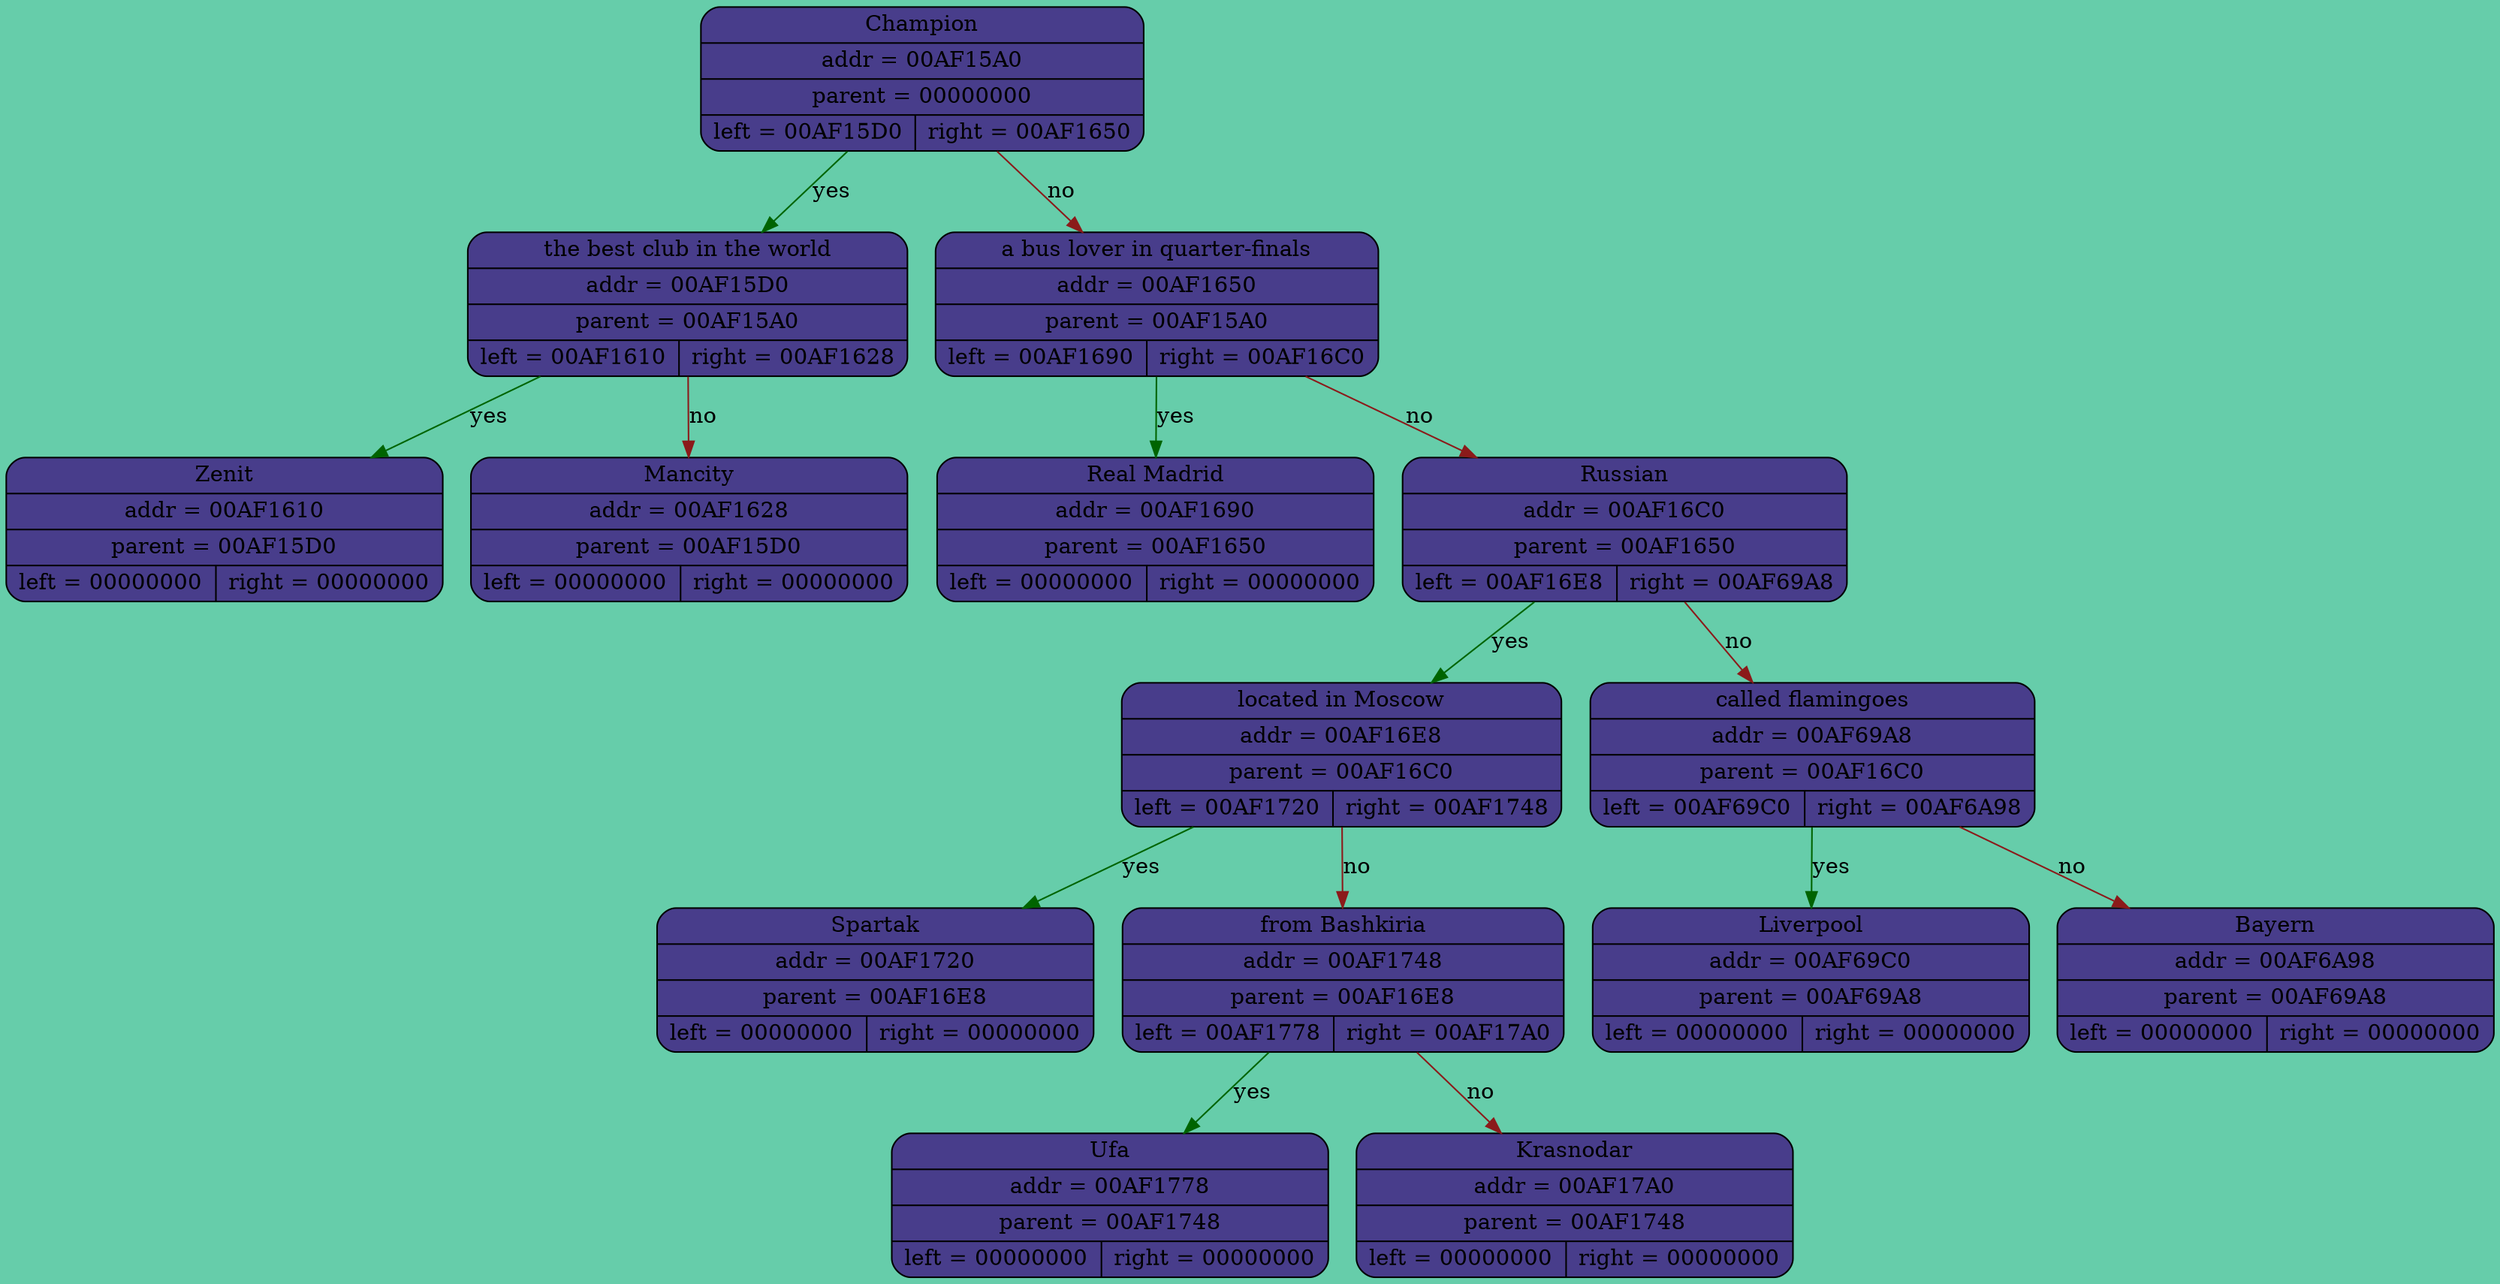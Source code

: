 digraph G
{
 rankdir = UD
bgcolor = "aquamarine3"
"Champion" [shape = Mrecord, style = "filled", fillcolor = "darkslateblue", label = "{Champion | addr = 00AF15A0 | parent = 00000000 | {left = 00AF15D0 | right = 00AF1650}}"];
"the best club in the world" [shape = Mrecord, style = "filled", fillcolor = "darkslateblue", label = "{the best club in the world | addr = 00AF15D0 | parent = 00AF15A0 | {left = 00AF1610 | right = 00AF1628}}"];
"Zenit" [shape = Mrecord, style = "filled", fillcolor = "darkslateblue", label = "{Zenit | addr = 00AF1610 | parent = 00AF15D0 | {left = 00000000 | right = 00000000}}"];
 edge[color = "darkgreen", label = "yes"];
"the best club in the world" -> "Zenit";"Mancity" [shape = Mrecord, style = "filled", fillcolor = "darkslateblue", label = "{Mancity | addr = 00AF1628 | parent = 00AF15D0 | {left = 00000000 | right = 00000000}}"];
 edge[color = "firebrick4", label = "no"];
"the best club in the world" -> "Mancity";
 edge[color = "darkgreen", label = "yes"];
"Champion" -> "the best club in the world";"a bus lover in quarter-finals" [shape = Mrecord, style = "filled", fillcolor = "darkslateblue", label = "{a bus lover in quarter-finals | addr = 00AF1650 | parent = 00AF15A0 | {left = 00AF1690 | right = 00AF16C0}}"];
"Real Madrid" [shape = Mrecord, style = "filled", fillcolor = "darkslateblue", label = "{Real Madrid | addr = 00AF1690 | parent = 00AF1650 | {left = 00000000 | right = 00000000}}"];
 edge[color = "darkgreen", label = "yes"];
"a bus lover in quarter-finals" -> "Real Madrid";"Russian" [shape = Mrecord, style = "filled", fillcolor = "darkslateblue", label = "{Russian | addr = 00AF16C0 | parent = 00AF1650 | {left = 00AF16E8 | right = 00AF69A8}}"];
"located in Moscow" [shape = Mrecord, style = "filled", fillcolor = "darkslateblue", label = "{located in Moscow | addr = 00AF16E8 | parent = 00AF16C0 | {left = 00AF1720 | right = 00AF1748}}"];
"Spartak" [shape = Mrecord, style = "filled", fillcolor = "darkslateblue", label = "{Spartak | addr = 00AF1720 | parent = 00AF16E8 | {left = 00000000 | right = 00000000}}"];
 edge[color = "darkgreen", label = "yes"];
"located in Moscow" -> "Spartak";"from Bashkiria" [shape = Mrecord, style = "filled", fillcolor = "darkslateblue", label = "{from Bashkiria | addr = 00AF1748 | parent = 00AF16E8 | {left = 00AF1778 | right = 00AF17A0}}"];
"Ufa" [shape = Mrecord, style = "filled", fillcolor = "darkslateblue", label = "{Ufa | addr = 00AF1778 | parent = 00AF1748 | {left = 00000000 | right = 00000000}}"];
 edge[color = "darkgreen", label = "yes"];
"from Bashkiria" -> "Ufa";"Krasnodar" [shape = Mrecord, style = "filled", fillcolor = "darkslateblue", label = "{Krasnodar | addr = 00AF17A0 | parent = 00AF1748 | {left = 00000000 | right = 00000000}}"];
 edge[color = "firebrick4", label = "no"];
"from Bashkiria" -> "Krasnodar";
 edge[color = "firebrick4", label = "no"];
"located in Moscow" -> "from Bashkiria";
 edge[color = "darkgreen", label = "yes"];
"Russian" -> "located in Moscow";"called flamingoes" [shape = Mrecord, style = "filled", fillcolor = "darkslateblue", label = "{called flamingoes | addr = 00AF69A8 | parent = 00AF16C0 | {left = 00AF69C0 | right = 00AF6A98}}"];
"Liverpool" [shape = Mrecord, style = "filled", fillcolor = "darkslateblue", label = "{Liverpool | addr = 00AF69C0 | parent = 00AF69A8 | {left = 00000000 | right = 00000000}}"];
 edge[color = "darkgreen", label = "yes"];
"called flamingoes" -> "Liverpool";"Bayern" [shape = Mrecord, style = "filled", fillcolor = "darkslateblue", label = "{Bayern | addr = 00AF6A98 | parent = 00AF69A8 | {left = 00000000 | right = 00000000}}"];
 edge[color = "firebrick4", label = "no"];
"called flamingoes" -> "Bayern";
 edge[color = "firebrick4", label = "no"];
"Russian" -> "called flamingoes";
 edge[color = "firebrick4", label = "no"];
"a bus lover in quarter-finals" -> "Russian";
 edge[color = "firebrick4", label = "no"];
"Champion" -> "a bus lover in quarter-finals";
}
